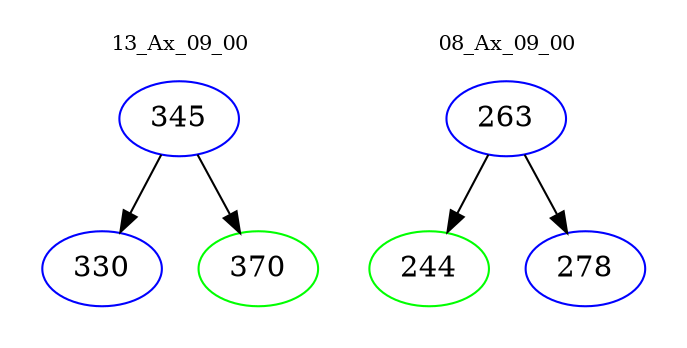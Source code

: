 digraph{
subgraph cluster_0 {
color = white
label = "13_Ax_09_00";
fontsize=10;
T0_345 [label="345", color="blue"]
T0_345 -> T0_330 [color="black"]
T0_330 [label="330", color="blue"]
T0_345 -> T0_370 [color="black"]
T0_370 [label="370", color="green"]
}
subgraph cluster_1 {
color = white
label = "08_Ax_09_00";
fontsize=10;
T1_263 [label="263", color="blue"]
T1_263 -> T1_244 [color="black"]
T1_244 [label="244", color="green"]
T1_263 -> T1_278 [color="black"]
T1_278 [label="278", color="blue"]
}
}
